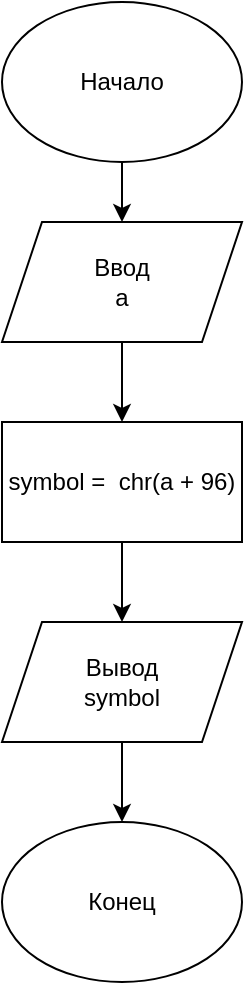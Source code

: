 <mxfile version="17.4.2" type="device"><diagram id="ocu8ecybl8pEf4A0RBC6" name="Страница 1"><mxGraphModel dx="1102" dy="1025" grid="1" gridSize="10" guides="1" tooltips="1" connect="1" arrows="1" fold="1" page="1" pageScale="1" pageWidth="827" pageHeight="1169" math="0" shadow="0"><root><mxCell id="0"/><mxCell id="1" parent="0"/><mxCell id="h7DfwbzTPXwpOpTJWans-6" value="" style="edgeStyle=orthogonalEdgeStyle;rounded=0;orthogonalLoop=1;jettySize=auto;html=1;" edge="1" parent="1" source="h7DfwbzTPXwpOpTJWans-1" target="h7DfwbzTPXwpOpTJWans-2"><mxGeometry relative="1" as="geometry"/></mxCell><mxCell id="h7DfwbzTPXwpOpTJWans-1" value="Начало" style="ellipse;whiteSpace=wrap;html=1;" vertex="1" parent="1"><mxGeometry x="350" y="150" width="120" height="80" as="geometry"/></mxCell><mxCell id="h7DfwbzTPXwpOpTJWans-7" value="" style="edgeStyle=orthogonalEdgeStyle;rounded=0;orthogonalLoop=1;jettySize=auto;html=1;" edge="1" parent="1" source="h7DfwbzTPXwpOpTJWans-2" target="h7DfwbzTPXwpOpTJWans-3"><mxGeometry relative="1" as="geometry"/></mxCell><mxCell id="h7DfwbzTPXwpOpTJWans-2" value="Ввод&lt;br&gt;a" style="shape=parallelogram;perimeter=parallelogramPerimeter;whiteSpace=wrap;html=1;fixedSize=1;" vertex="1" parent="1"><mxGeometry x="350" y="260" width="120" height="60" as="geometry"/></mxCell><mxCell id="h7DfwbzTPXwpOpTJWans-8" value="" style="edgeStyle=orthogonalEdgeStyle;rounded=0;orthogonalLoop=1;jettySize=auto;html=1;" edge="1" parent="1" source="h7DfwbzTPXwpOpTJWans-3" target="h7DfwbzTPXwpOpTJWans-4"><mxGeometry relative="1" as="geometry"/></mxCell><mxCell id="h7DfwbzTPXwpOpTJWans-3" value="symbol =&amp;nbsp; chr(a + 96)" style="rounded=0;whiteSpace=wrap;html=1;" vertex="1" parent="1"><mxGeometry x="350" y="360" width="120" height="60" as="geometry"/></mxCell><mxCell id="h7DfwbzTPXwpOpTJWans-9" value="" style="edgeStyle=orthogonalEdgeStyle;rounded=0;orthogonalLoop=1;jettySize=auto;html=1;" edge="1" parent="1" source="h7DfwbzTPXwpOpTJWans-4" target="h7DfwbzTPXwpOpTJWans-5"><mxGeometry relative="1" as="geometry"/></mxCell><mxCell id="h7DfwbzTPXwpOpTJWans-4" value="Вывод&lt;br&gt;symbol" style="shape=parallelogram;perimeter=parallelogramPerimeter;whiteSpace=wrap;html=1;fixedSize=1;" vertex="1" parent="1"><mxGeometry x="350" y="460" width="120" height="60" as="geometry"/></mxCell><mxCell id="h7DfwbzTPXwpOpTJWans-5" value="Конец" style="ellipse;whiteSpace=wrap;html=1;" vertex="1" parent="1"><mxGeometry x="350" y="560" width="120" height="80" as="geometry"/></mxCell></root></mxGraphModel></diagram></mxfile>